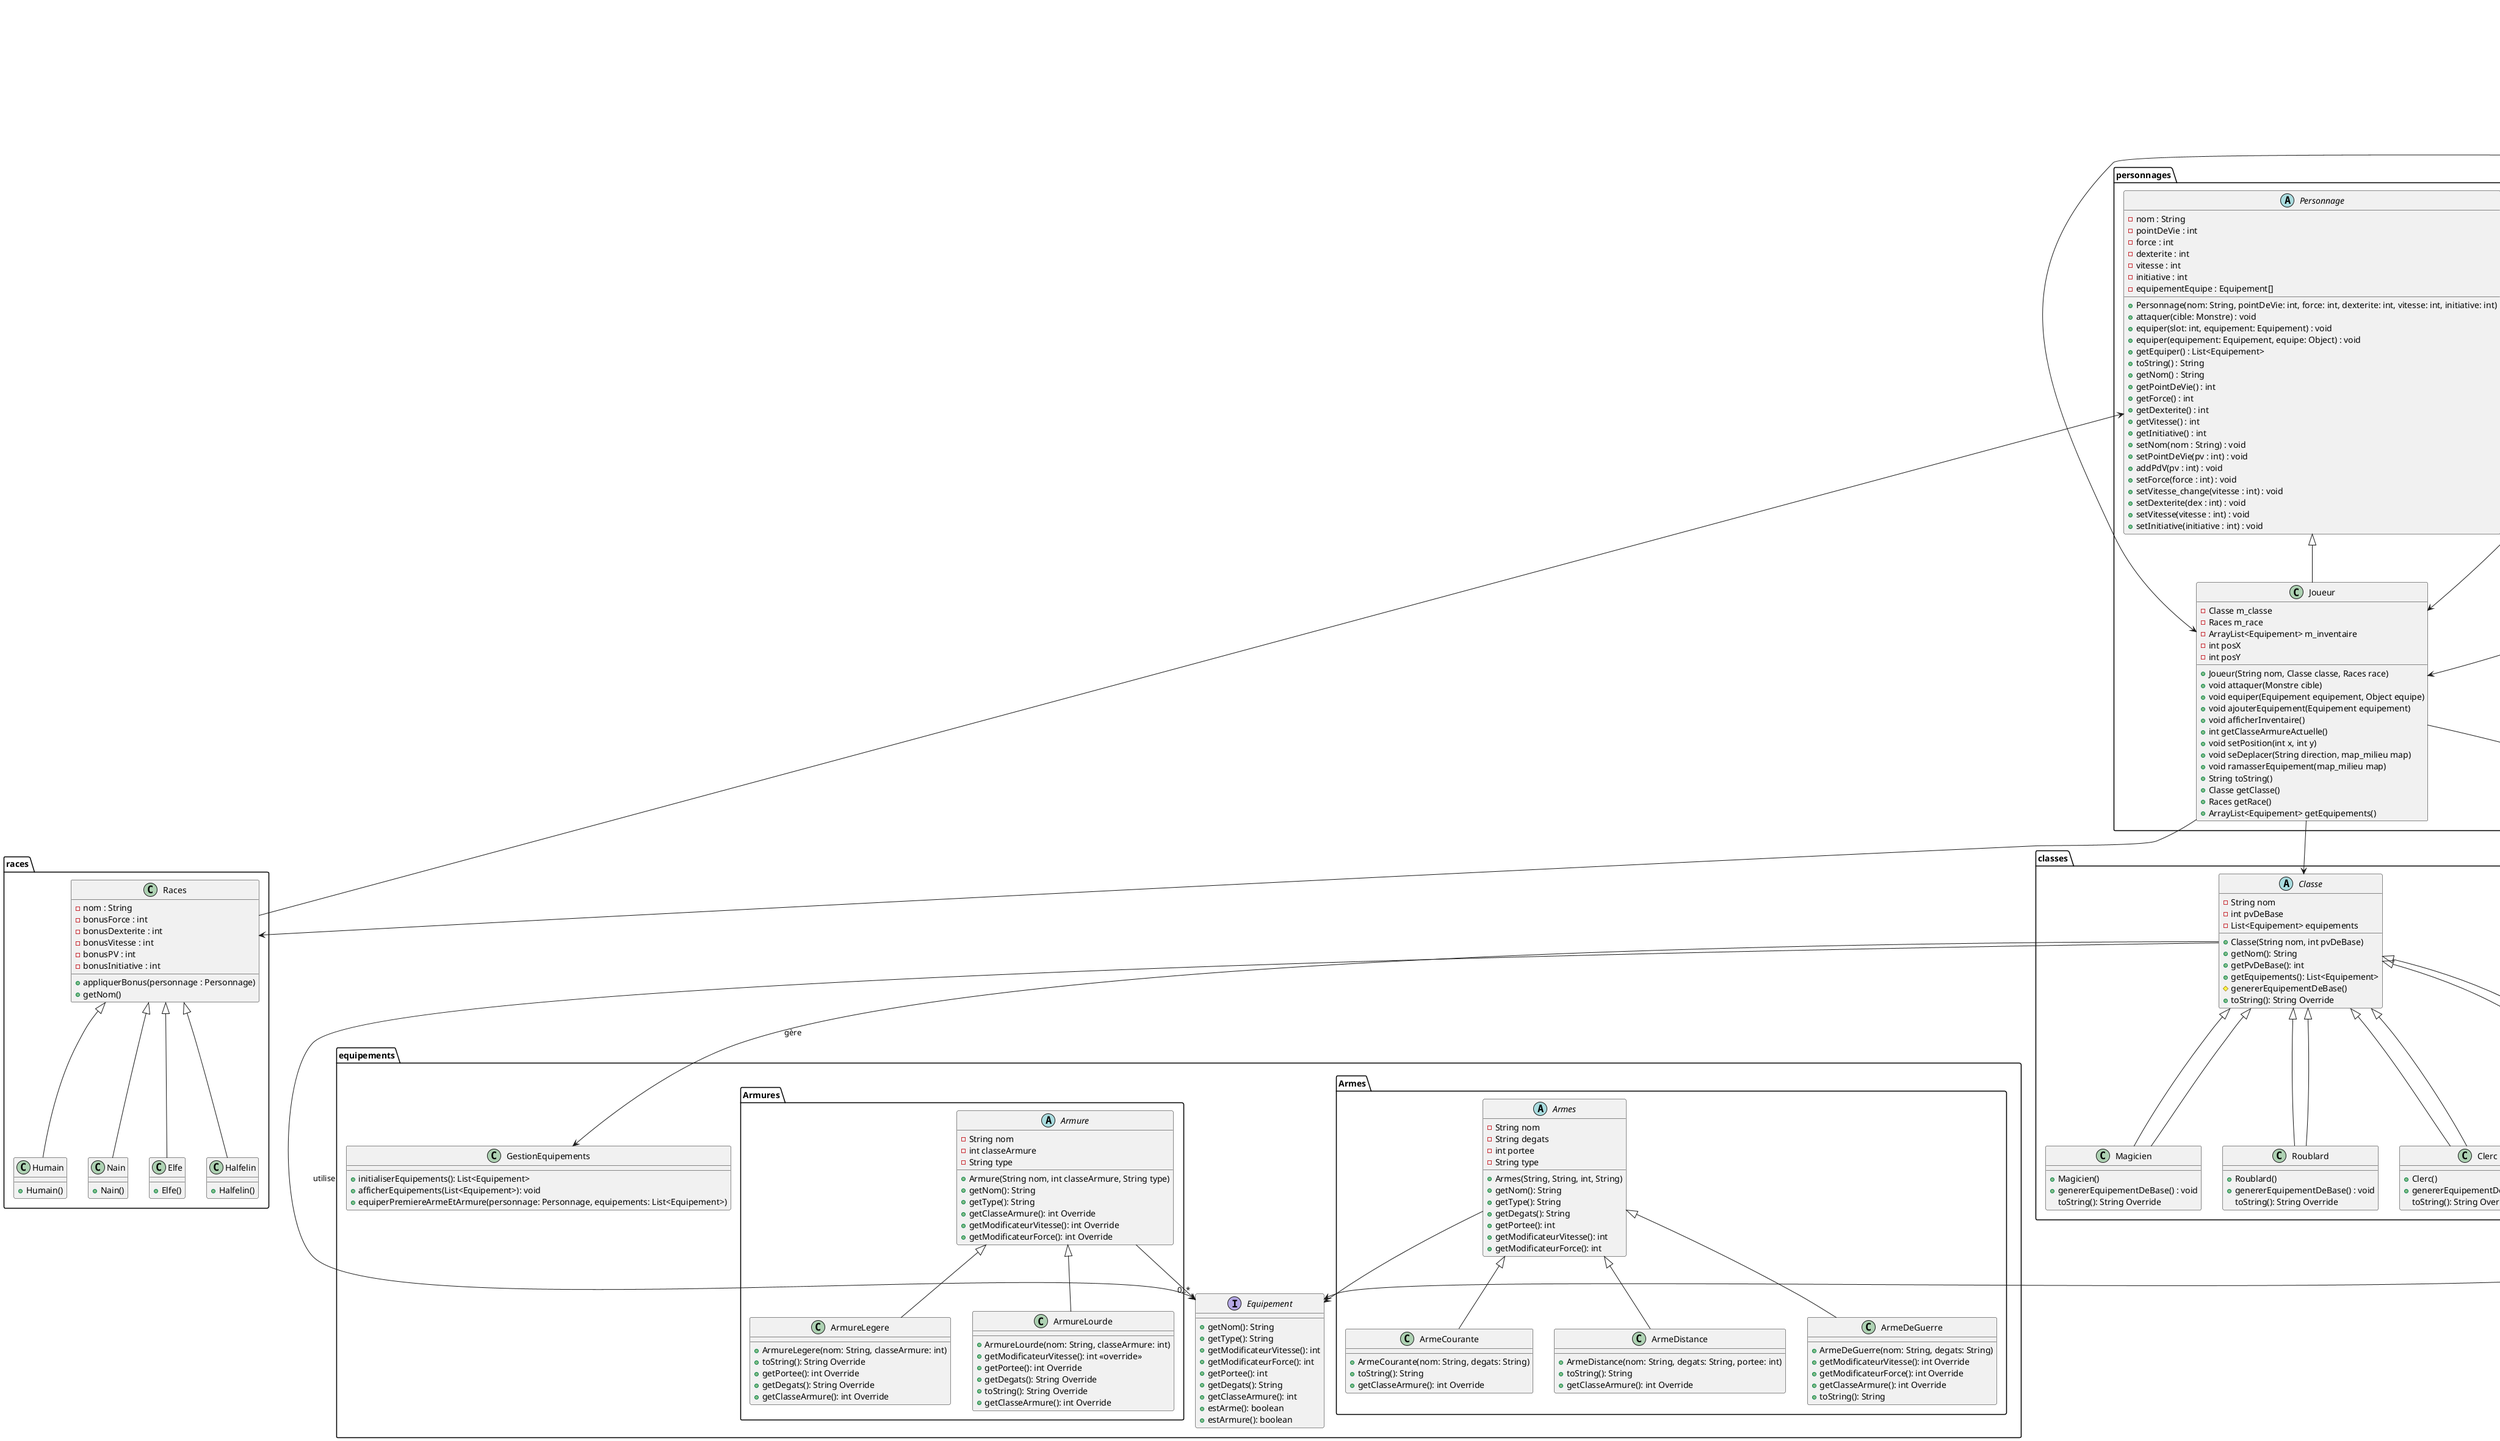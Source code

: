 @startuml '[https://plantuml.com/sequence-diagram](https://plantuml.com/sequence-diagram)'

package races {
    class Races {
        - nom : String
        - bonusForce : int 
        - bonusDexterite : int 
        - bonusVitesse : int 
        - bonusPV : int
        - bonusInitiative : int
        + appliquerBonus(personnage : Personnage) 
        + getNom()
    }

    class Elfe {
        + Elfe()
    }

    class Halfelin {
        + Halfelin()
    }

    class Humain {
        + Humain()
    }

    class Nain {
        + Nain()
    }

    Races <|-- Elfe
    Races <|-- Halfelin
    Races <|-- Humain
    Races <|-- Nain
}

package personnages {
   abstract class Personnage {
            - nom : String
            - pointDeVie : int
            - force : int
            - dexterite : int
            - vitesse : int
            - initiative : int
            - equipementEquipe : Equipement[]
            + Personnage(nom: String, pointDeVie: int, force: int, dexterite: int, vitesse: int, initiative: int)
            + attaquer(cible: Monstre) : void
            + equiper(slot: int, equipement: Equipement) : void
            + equiper(equipement: Equipement, equipe: Object) : void
            + getEquiper() : List<Equipement>
            + toString() : String
            + getNom() : String
            + getPointDeVie() : int
            + getForce() : int
            + getDexterite() : int
            + getVitesse() : int
            + getInitiative() : int
            + setNom(nom : String) : void
            + setPointDeVie(pv : int) : void
            + addPdV(pv : int) : void
            + setForce(force : int) : void
            + setVitesse_change(vitesse : int) : void
            + setDexterite(dex : int) : void
            + setVitesse(vitesse : int) : void
            + setInitiative(initiative : int) : void
        }

    class Joueur {
            - Classe m_classe
            - Races m_race
            - ArrayList<Equipement> m_inventaire
            - int posX
            - int posY

            + Joueur(String nom, Classe classe, Races race)
            + void attaquer(Monstre cible)
            + void equiper(Equipement equipement, Object equipe)
            + void ajouterEquipement(Equipement equipement)
            + void afficherInventaire()
            + int getClasseArmureActuelle()
            + void setPosition(int x, int y)
            + void seDeplacer(String direction, map_milieu map)
            + void ramasserEquipement(map_milieu map)
            + String toString()
            + Classe getClasse()
            + Races getRace()
            + ArrayList<Equipement> getEquipements()
        }

    Personnage <|-- Joueur
    

}

package classes {
    abstract class Classe {
        - String nom
        - int pvDeBase
        - List<Equipement> equipements
        + Classe(String nom, int pvDeBase)
        + getNom(): String
        + getPvDeBase(): int
        + getEquipements(): List<Equipement>
        # genererEquipementDeBase()
        + toString(): String Override
    }

    class Clerc extends Classe {
        + Clerc()
        + genererEquipementDeBase() : void
        toString(): String Override
    }

    class Guerrier extends Classe {
        + Guerrier()
        + genererEquipementDeBase() : void
        toString(): String Override
    }

    class Magicien extends Classe {
        + Magicien()
        + genererEquipementDeBase() : void
        toString(): String Override
    }

    class Roublard extends Classe {
        + Roublard()
        + genererEquipementDeBase() : void
        toString(): String Override
    }

    Classe <|-- Clerc
    Classe <|-- Guerrier
    Classe <|-- Magicien
    Classe <|-- Roublard

    
}

package monstres {
    abstract class Monstre {
        - String espece
        - int numero
        - int pointDeVie
        - int force
        - int dexterite
        - int initiative
        - int classeArmure
        - String typeAttaque
        - int portee
        - String degats
        + Monstre(...)
        + attaquer(cible: Personnage)
        + toString(): String
    }

    class Squelette extends Monstre {
        + Squelette(numero: int)
        + attaquer(cible: Personnage): void
    }

    class Dragon extends Monstre {
        + Dragon(numero: int)
        + attaquer(cible: Personnage): void
    }

    class Gobelin extends Monstre {
        + Gobelin(numero: int)
        + attaquer(cible: Personnage): void
    }

    class Monstreperso extends Monstre {
        + Monstreperso(espece: int,numero: int,pointDeVie: int,force: int,dexterite: int,initiative: int,
                                classeArmure: int,typeAttaque: String,portee:int ,degats: int)
        + attaquer(cible: Personnage)
    }

    Monstre <|-- Squelette
    Monstre <|-- Dragon
    Monstre <|-- Gobelin
    Monstre <|-- Monstreperso
}

package equipements {
    interface Equipement {
        + getNom(): String
        + getType(): String
        + getModificateurVitesse(): int
        + getModificateurForce(): int
        + getPortee(): int
        + getDegats(): String
        + getClasseArmure(): int
        + estArme(): boolean
        + estArmure(): boolean

    }

    class GestionEquipements {
        + initialiserEquipements(): List<Equipement>
        + afficherEquipements(List<Equipement>): void
        + equiperPremiereArmeEtArmure(personnage: Personnage, equipements: List<Equipement>)
    }





package Armes {
    abstract class Armes {
        - String nom
        - String degats
        - int portee
        - String type
        + Armes(String, String, int, String)
        + getNom(): String
        + getType(): String
        + getDegats(): String
        + getPortee(): int
        + getModificateurVitesse(): int
        + getModificateurForce(): int
    }

    class ArmeCourante {
        + ArmeCourante(nom: String, degats: String)
        + toString(): String
        + getClasseArmure(): int Override
    }

    class ArmeDistance {
        + ArmeDistance(nom: String, degats: String, portee: int)
        + toString(): String
        + getClasseArmure(): int Override
    }

    class ArmeDeGuerre {
        + ArmeDeGuerre(nom: String, degats: String)
        + getModificateurVitesse(): int Override
        + getModificateurForce(): int Override
        + getClasseArmure(): int Override
        + toString(): String
    }

    Armes <|-- ArmeCourante
    Armes <|-- ArmeDistance
    Armes <|-- ArmeDeGuerre
    Armes --> equipements.Equipement
}

package Armures {
    abstract class Armure {
        - String nom
        - int classeArmure
        - String type
        + Armure(String nom, int classeArmure, String type)
        + getNom(): String
        + getType(): String
        + getClasseArmure(): int Override
        + getModificateurVitesse(): int Override
        + getModificateurForce(): int Override
    }

    class ArmureLegere {
        + ArmureLegere(nom: String, classeArmure: int)
        + toString(): String Override
        + getPortee(): int Override
        + getDegats(): String Override
        + getClasseArmure(): int Override
    }

    class ArmureLourde {
        + ArmureLourde(nom: String, classeArmure: int)
        + getModificateurVitesse(): int «override»
        + getPortee(): int Override
        + getDegats(): String Override
        + toString(): String Override
        + getClasseArmure(): int Override
    }

    Armure <|-- ArmureLegere
    Armure <|-- ArmureLourde
    Armure --> equipements.Equipement
}
}

package Des {
class Des {
    - random : Random
    - DICE_FACES : String[]
    - lancerDes(nombreFaces: int, nombreDes: int): int
    - printDiceFace(num: int, faces: int): void
    + lancerDes(notation: String): int
    + lancerDesAvecAnimation(notation: String): void
    + main(args: String[]): void
}
}

package maitredujeux {
    class Maitredujeux {
        - lignes : ArrayList<String>
        - compteurMonstres : Map<String, Integer>
        - especesPerso : ArrayList<String>
        + Maitredujeux()
        + ajouterLignes(ligne: String) : void
        + afficherligne() : void
        + creemonstre() : Monstre
        + creemonstreperso() : Monstreperso
        - creerMonstreEspece(espece: String) : Monstre
        - saisirEntierPositif(message: String) : int
        - saisirEntierMin(message: String, min: int) : int
    }
}

package inter_face {

    class Barre_haut  {
            - static final String barre
            + void Affichage(Joueur J0, int donj, List<Object> participants, int tour)
            + void SAL(int nb)
        }

        class map_milieu {
            - Case[][] map
            - letters: String
            - rows: int
            - cols: int
            + initializeMap(): void
            + generateLetters(int cols): String
            + isValidPosition(int row, int col): boolean
            + map_milieu(int rows, int cols)
            + addObstacle(int row, int col): void
            + addEquipement(int row, int col, Equipement e): void
            + Affichage(List<Object> participants): void
        }

        class Inter_manag {
            + main(String[] args)
        }

        class Obstacle() {
            +toString()
        }

        class Case {
            - contenu : Object
            + getContenu(): Object
            + setContenu(Object contenu): void
            + estVide(): boolean
            + afficher(): String
        }



         Inter_manag --> Barre_haut
         Inter_manag --> map_milieu


}

Inter_manag --> Joueur
Inter_manag --> Maitredujeux
map_milieu --> Joueur
         map_milieu --> Monstre
         Barre_haut --> Joueur
         Barre_haut --> Monstre
Joueur --> equipements.Equipement
Joueur --> classes.Classe
Joueur --> races.Races
Races --> Personnage
Classe --> "0..*" equipements.Equipement : "utilise"
Classe --> equipements.GestionEquipements : "gère"
Maitredujeux --> Monstre : utilise
Maitredujeux --> Monstreperso : crée
Maitredujeux --> Gobelin : crée
Maitredujeux --> Dragon : crée
Maitredujeux --> Squelette : crée

@enduml
